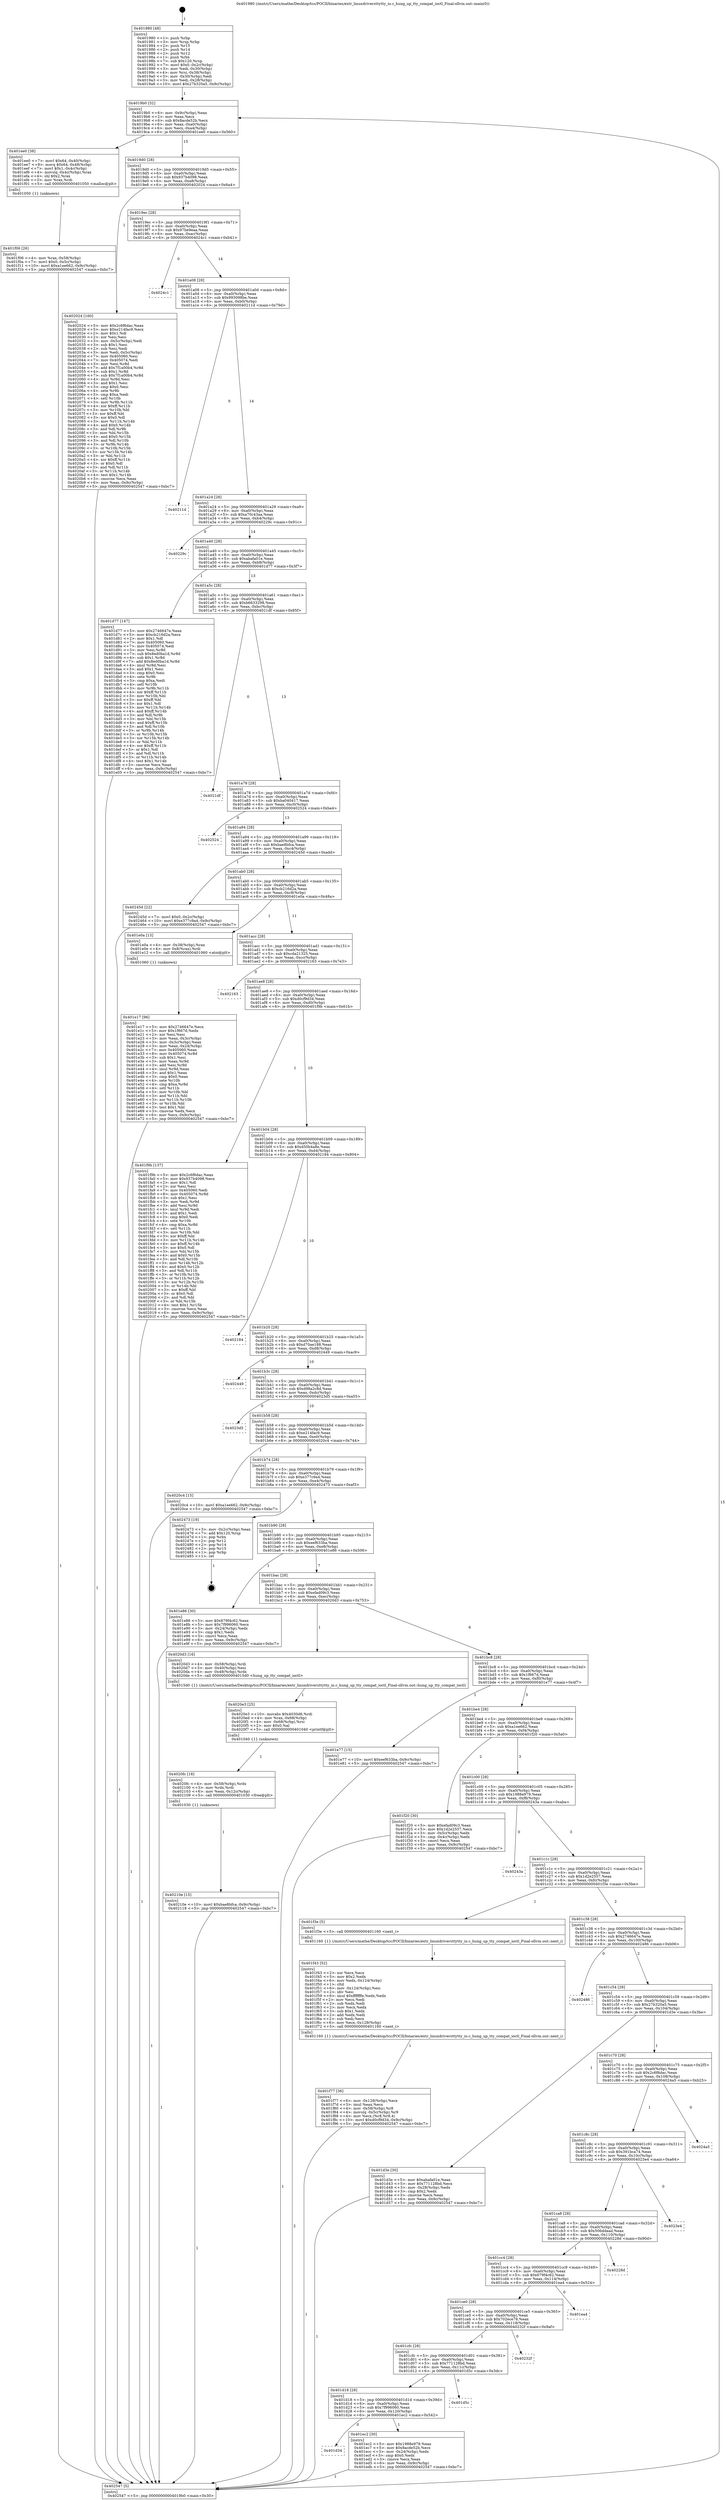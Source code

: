 digraph "0x401980" {
  label = "0x401980 (/mnt/c/Users/mathe/Desktop/tcc/POCII/binaries/extr_linuxdriversttytty_io.c_hung_up_tty_compat_ioctl_Final-ollvm.out::main(0))"
  labelloc = "t"
  node[shape=record]

  Entry [label="",width=0.3,height=0.3,shape=circle,fillcolor=black,style=filled]
  "0x4019b0" [label="{
     0x4019b0 [32]\l
     | [instrs]\l
     &nbsp;&nbsp;0x4019b0 \<+6\>: mov -0x9c(%rbp),%eax\l
     &nbsp;&nbsp;0x4019b6 \<+2\>: mov %eax,%ecx\l
     &nbsp;&nbsp;0x4019b8 \<+6\>: sub $0x8acde52b,%ecx\l
     &nbsp;&nbsp;0x4019be \<+6\>: mov %eax,-0xa0(%rbp)\l
     &nbsp;&nbsp;0x4019c4 \<+6\>: mov %ecx,-0xa4(%rbp)\l
     &nbsp;&nbsp;0x4019ca \<+6\>: je 0000000000401ee0 \<main+0x560\>\l
  }"]
  "0x401ee0" [label="{
     0x401ee0 [38]\l
     | [instrs]\l
     &nbsp;&nbsp;0x401ee0 \<+7\>: movl $0x64,-0x40(%rbp)\l
     &nbsp;&nbsp;0x401ee7 \<+8\>: movq $0x64,-0x48(%rbp)\l
     &nbsp;&nbsp;0x401eef \<+7\>: movl $0x1,-0x4c(%rbp)\l
     &nbsp;&nbsp;0x401ef6 \<+4\>: movslq -0x4c(%rbp),%rax\l
     &nbsp;&nbsp;0x401efa \<+4\>: shl $0x2,%rax\l
     &nbsp;&nbsp;0x401efe \<+3\>: mov %rax,%rdi\l
     &nbsp;&nbsp;0x401f01 \<+5\>: call 0000000000401050 \<malloc@plt\>\l
     | [calls]\l
     &nbsp;&nbsp;0x401050 \{1\} (unknown)\l
  }"]
  "0x4019d0" [label="{
     0x4019d0 [28]\l
     | [instrs]\l
     &nbsp;&nbsp;0x4019d0 \<+5\>: jmp 00000000004019d5 \<main+0x55\>\l
     &nbsp;&nbsp;0x4019d5 \<+6\>: mov -0xa0(%rbp),%eax\l
     &nbsp;&nbsp;0x4019db \<+5\>: sub $0x937b4098,%eax\l
     &nbsp;&nbsp;0x4019e0 \<+6\>: mov %eax,-0xa8(%rbp)\l
     &nbsp;&nbsp;0x4019e6 \<+6\>: je 0000000000402024 \<main+0x6a4\>\l
  }"]
  Exit [label="",width=0.3,height=0.3,shape=circle,fillcolor=black,style=filled,peripheries=2]
  "0x402024" [label="{
     0x402024 [160]\l
     | [instrs]\l
     &nbsp;&nbsp;0x402024 \<+5\>: mov $0x2c6f6dac,%eax\l
     &nbsp;&nbsp;0x402029 \<+5\>: mov $0xe214fac9,%ecx\l
     &nbsp;&nbsp;0x40202e \<+2\>: mov $0x1,%dl\l
     &nbsp;&nbsp;0x402030 \<+2\>: xor %esi,%esi\l
     &nbsp;&nbsp;0x402032 \<+3\>: mov -0x5c(%rbp),%edi\l
     &nbsp;&nbsp;0x402035 \<+3\>: sub $0x1,%esi\l
     &nbsp;&nbsp;0x402038 \<+2\>: sub %esi,%edi\l
     &nbsp;&nbsp;0x40203a \<+3\>: mov %edi,-0x5c(%rbp)\l
     &nbsp;&nbsp;0x40203d \<+7\>: mov 0x405060,%esi\l
     &nbsp;&nbsp;0x402044 \<+7\>: mov 0x405074,%edi\l
     &nbsp;&nbsp;0x40204b \<+3\>: mov %esi,%r8d\l
     &nbsp;&nbsp;0x40204e \<+7\>: add $0x7f1a00b4,%r8d\l
     &nbsp;&nbsp;0x402055 \<+4\>: sub $0x1,%r8d\l
     &nbsp;&nbsp;0x402059 \<+7\>: sub $0x7f1a00b4,%r8d\l
     &nbsp;&nbsp;0x402060 \<+4\>: imul %r8d,%esi\l
     &nbsp;&nbsp;0x402064 \<+3\>: and $0x1,%esi\l
     &nbsp;&nbsp;0x402067 \<+3\>: cmp $0x0,%esi\l
     &nbsp;&nbsp;0x40206a \<+4\>: sete %r9b\l
     &nbsp;&nbsp;0x40206e \<+3\>: cmp $0xa,%edi\l
     &nbsp;&nbsp;0x402071 \<+4\>: setl %r10b\l
     &nbsp;&nbsp;0x402075 \<+3\>: mov %r9b,%r11b\l
     &nbsp;&nbsp;0x402078 \<+4\>: xor $0xff,%r11b\l
     &nbsp;&nbsp;0x40207c \<+3\>: mov %r10b,%bl\l
     &nbsp;&nbsp;0x40207f \<+3\>: xor $0xff,%bl\l
     &nbsp;&nbsp;0x402082 \<+3\>: xor $0x0,%dl\l
     &nbsp;&nbsp;0x402085 \<+3\>: mov %r11b,%r14b\l
     &nbsp;&nbsp;0x402088 \<+4\>: and $0x0,%r14b\l
     &nbsp;&nbsp;0x40208c \<+3\>: and %dl,%r9b\l
     &nbsp;&nbsp;0x40208f \<+3\>: mov %bl,%r15b\l
     &nbsp;&nbsp;0x402092 \<+4\>: and $0x0,%r15b\l
     &nbsp;&nbsp;0x402096 \<+3\>: and %dl,%r10b\l
     &nbsp;&nbsp;0x402099 \<+3\>: or %r9b,%r14b\l
     &nbsp;&nbsp;0x40209c \<+3\>: or %r10b,%r15b\l
     &nbsp;&nbsp;0x40209f \<+3\>: xor %r15b,%r14b\l
     &nbsp;&nbsp;0x4020a2 \<+3\>: or %bl,%r11b\l
     &nbsp;&nbsp;0x4020a5 \<+4\>: xor $0xff,%r11b\l
     &nbsp;&nbsp;0x4020a9 \<+3\>: or $0x0,%dl\l
     &nbsp;&nbsp;0x4020ac \<+3\>: and %dl,%r11b\l
     &nbsp;&nbsp;0x4020af \<+3\>: or %r11b,%r14b\l
     &nbsp;&nbsp;0x4020b2 \<+4\>: test $0x1,%r14b\l
     &nbsp;&nbsp;0x4020b6 \<+3\>: cmovne %ecx,%eax\l
     &nbsp;&nbsp;0x4020b9 \<+6\>: mov %eax,-0x9c(%rbp)\l
     &nbsp;&nbsp;0x4020bf \<+5\>: jmp 0000000000402547 \<main+0xbc7\>\l
  }"]
  "0x4019ec" [label="{
     0x4019ec [28]\l
     | [instrs]\l
     &nbsp;&nbsp;0x4019ec \<+5\>: jmp 00000000004019f1 \<main+0x71\>\l
     &nbsp;&nbsp;0x4019f1 \<+6\>: mov -0xa0(%rbp),%eax\l
     &nbsp;&nbsp;0x4019f7 \<+5\>: sub $0x97be9eaa,%eax\l
     &nbsp;&nbsp;0x4019fc \<+6\>: mov %eax,-0xac(%rbp)\l
     &nbsp;&nbsp;0x401a02 \<+6\>: je 00000000004024c1 \<main+0xb41\>\l
  }"]
  "0x40210e" [label="{
     0x40210e [15]\l
     | [instrs]\l
     &nbsp;&nbsp;0x40210e \<+10\>: movl $0xbae8bfca,-0x9c(%rbp)\l
     &nbsp;&nbsp;0x402118 \<+5\>: jmp 0000000000402547 \<main+0xbc7\>\l
  }"]
  "0x4024c1" [label="{
     0x4024c1\l
  }", style=dashed]
  "0x401a08" [label="{
     0x401a08 [28]\l
     | [instrs]\l
     &nbsp;&nbsp;0x401a08 \<+5\>: jmp 0000000000401a0d \<main+0x8d\>\l
     &nbsp;&nbsp;0x401a0d \<+6\>: mov -0xa0(%rbp),%eax\l
     &nbsp;&nbsp;0x401a13 \<+5\>: sub $0x993098be,%eax\l
     &nbsp;&nbsp;0x401a18 \<+6\>: mov %eax,-0xb0(%rbp)\l
     &nbsp;&nbsp;0x401a1e \<+6\>: je 000000000040211d \<main+0x79d\>\l
  }"]
  "0x4020fc" [label="{
     0x4020fc [18]\l
     | [instrs]\l
     &nbsp;&nbsp;0x4020fc \<+4\>: mov -0x58(%rbp),%rdx\l
     &nbsp;&nbsp;0x402100 \<+3\>: mov %rdx,%rdi\l
     &nbsp;&nbsp;0x402103 \<+6\>: mov %eax,-0x12c(%rbp)\l
     &nbsp;&nbsp;0x402109 \<+5\>: call 0000000000401030 \<free@plt\>\l
     | [calls]\l
     &nbsp;&nbsp;0x401030 \{1\} (unknown)\l
  }"]
  "0x40211d" [label="{
     0x40211d\l
  }", style=dashed]
  "0x401a24" [label="{
     0x401a24 [28]\l
     | [instrs]\l
     &nbsp;&nbsp;0x401a24 \<+5\>: jmp 0000000000401a29 \<main+0xa9\>\l
     &nbsp;&nbsp;0x401a29 \<+6\>: mov -0xa0(%rbp),%eax\l
     &nbsp;&nbsp;0x401a2f \<+5\>: sub $0xa70c43aa,%eax\l
     &nbsp;&nbsp;0x401a34 \<+6\>: mov %eax,-0xb4(%rbp)\l
     &nbsp;&nbsp;0x401a3a \<+6\>: je 000000000040229c \<main+0x91c\>\l
  }"]
  "0x4020e3" [label="{
     0x4020e3 [25]\l
     | [instrs]\l
     &nbsp;&nbsp;0x4020e3 \<+10\>: movabs $0x4030d6,%rdi\l
     &nbsp;&nbsp;0x4020ed \<+4\>: mov %rax,-0x68(%rbp)\l
     &nbsp;&nbsp;0x4020f1 \<+4\>: mov -0x68(%rbp),%rsi\l
     &nbsp;&nbsp;0x4020f5 \<+2\>: mov $0x0,%al\l
     &nbsp;&nbsp;0x4020f7 \<+5\>: call 0000000000401040 \<printf@plt\>\l
     | [calls]\l
     &nbsp;&nbsp;0x401040 \{1\} (unknown)\l
  }"]
  "0x40229c" [label="{
     0x40229c\l
  }", style=dashed]
  "0x401a40" [label="{
     0x401a40 [28]\l
     | [instrs]\l
     &nbsp;&nbsp;0x401a40 \<+5\>: jmp 0000000000401a45 \<main+0xc5\>\l
     &nbsp;&nbsp;0x401a45 \<+6\>: mov -0xa0(%rbp),%eax\l
     &nbsp;&nbsp;0x401a4b \<+5\>: sub $0xabafa01e,%eax\l
     &nbsp;&nbsp;0x401a50 \<+6\>: mov %eax,-0xb8(%rbp)\l
     &nbsp;&nbsp;0x401a56 \<+6\>: je 0000000000401d77 \<main+0x3f7\>\l
  }"]
  "0x401f77" [label="{
     0x401f77 [36]\l
     | [instrs]\l
     &nbsp;&nbsp;0x401f77 \<+6\>: mov -0x128(%rbp),%ecx\l
     &nbsp;&nbsp;0x401f7d \<+3\>: imul %eax,%ecx\l
     &nbsp;&nbsp;0x401f80 \<+4\>: mov -0x58(%rbp),%r8\l
     &nbsp;&nbsp;0x401f84 \<+4\>: movslq -0x5c(%rbp),%r9\l
     &nbsp;&nbsp;0x401f88 \<+4\>: mov %ecx,(%r8,%r9,4)\l
     &nbsp;&nbsp;0x401f8c \<+10\>: movl $0xd0cf9d34,-0x9c(%rbp)\l
     &nbsp;&nbsp;0x401f96 \<+5\>: jmp 0000000000402547 \<main+0xbc7\>\l
  }"]
  "0x401d77" [label="{
     0x401d77 [147]\l
     | [instrs]\l
     &nbsp;&nbsp;0x401d77 \<+5\>: mov $0x2746647e,%eax\l
     &nbsp;&nbsp;0x401d7c \<+5\>: mov $0xcb216d2a,%ecx\l
     &nbsp;&nbsp;0x401d81 \<+2\>: mov $0x1,%dl\l
     &nbsp;&nbsp;0x401d83 \<+7\>: mov 0x405060,%esi\l
     &nbsp;&nbsp;0x401d8a \<+7\>: mov 0x405074,%edi\l
     &nbsp;&nbsp;0x401d91 \<+3\>: mov %esi,%r8d\l
     &nbsp;&nbsp;0x401d94 \<+7\>: sub $0x8ed0ba1d,%r8d\l
     &nbsp;&nbsp;0x401d9b \<+4\>: sub $0x1,%r8d\l
     &nbsp;&nbsp;0x401d9f \<+7\>: add $0x8ed0ba1d,%r8d\l
     &nbsp;&nbsp;0x401da6 \<+4\>: imul %r8d,%esi\l
     &nbsp;&nbsp;0x401daa \<+3\>: and $0x1,%esi\l
     &nbsp;&nbsp;0x401dad \<+3\>: cmp $0x0,%esi\l
     &nbsp;&nbsp;0x401db0 \<+4\>: sete %r9b\l
     &nbsp;&nbsp;0x401db4 \<+3\>: cmp $0xa,%edi\l
     &nbsp;&nbsp;0x401db7 \<+4\>: setl %r10b\l
     &nbsp;&nbsp;0x401dbb \<+3\>: mov %r9b,%r11b\l
     &nbsp;&nbsp;0x401dbe \<+4\>: xor $0xff,%r11b\l
     &nbsp;&nbsp;0x401dc2 \<+3\>: mov %r10b,%bl\l
     &nbsp;&nbsp;0x401dc5 \<+3\>: xor $0xff,%bl\l
     &nbsp;&nbsp;0x401dc8 \<+3\>: xor $0x1,%dl\l
     &nbsp;&nbsp;0x401dcb \<+3\>: mov %r11b,%r14b\l
     &nbsp;&nbsp;0x401dce \<+4\>: and $0xff,%r14b\l
     &nbsp;&nbsp;0x401dd2 \<+3\>: and %dl,%r9b\l
     &nbsp;&nbsp;0x401dd5 \<+3\>: mov %bl,%r15b\l
     &nbsp;&nbsp;0x401dd8 \<+4\>: and $0xff,%r15b\l
     &nbsp;&nbsp;0x401ddc \<+3\>: and %dl,%r10b\l
     &nbsp;&nbsp;0x401ddf \<+3\>: or %r9b,%r14b\l
     &nbsp;&nbsp;0x401de2 \<+3\>: or %r10b,%r15b\l
     &nbsp;&nbsp;0x401de5 \<+3\>: xor %r15b,%r14b\l
     &nbsp;&nbsp;0x401de8 \<+3\>: or %bl,%r11b\l
     &nbsp;&nbsp;0x401deb \<+4\>: xor $0xff,%r11b\l
     &nbsp;&nbsp;0x401def \<+3\>: or $0x1,%dl\l
     &nbsp;&nbsp;0x401df2 \<+3\>: and %dl,%r11b\l
     &nbsp;&nbsp;0x401df5 \<+3\>: or %r11b,%r14b\l
     &nbsp;&nbsp;0x401df8 \<+4\>: test $0x1,%r14b\l
     &nbsp;&nbsp;0x401dfc \<+3\>: cmovne %ecx,%eax\l
     &nbsp;&nbsp;0x401dff \<+6\>: mov %eax,-0x9c(%rbp)\l
     &nbsp;&nbsp;0x401e05 \<+5\>: jmp 0000000000402547 \<main+0xbc7\>\l
  }"]
  "0x401a5c" [label="{
     0x401a5c [28]\l
     | [instrs]\l
     &nbsp;&nbsp;0x401a5c \<+5\>: jmp 0000000000401a61 \<main+0xe1\>\l
     &nbsp;&nbsp;0x401a61 \<+6\>: mov -0xa0(%rbp),%eax\l
     &nbsp;&nbsp;0x401a67 \<+5\>: sub $0xb6633298,%eax\l
     &nbsp;&nbsp;0x401a6c \<+6\>: mov %eax,-0xbc(%rbp)\l
     &nbsp;&nbsp;0x401a72 \<+6\>: je 00000000004021df \<main+0x85f\>\l
  }"]
  "0x401f43" [label="{
     0x401f43 [52]\l
     | [instrs]\l
     &nbsp;&nbsp;0x401f43 \<+2\>: xor %ecx,%ecx\l
     &nbsp;&nbsp;0x401f45 \<+5\>: mov $0x2,%edx\l
     &nbsp;&nbsp;0x401f4a \<+6\>: mov %edx,-0x124(%rbp)\l
     &nbsp;&nbsp;0x401f50 \<+1\>: cltd\l
     &nbsp;&nbsp;0x401f51 \<+6\>: mov -0x124(%rbp),%esi\l
     &nbsp;&nbsp;0x401f57 \<+2\>: idiv %esi\l
     &nbsp;&nbsp;0x401f59 \<+6\>: imul $0xfffffffe,%edx,%edx\l
     &nbsp;&nbsp;0x401f5f \<+2\>: mov %ecx,%edi\l
     &nbsp;&nbsp;0x401f61 \<+2\>: sub %edx,%edi\l
     &nbsp;&nbsp;0x401f63 \<+2\>: mov %ecx,%edx\l
     &nbsp;&nbsp;0x401f65 \<+3\>: sub $0x1,%edx\l
     &nbsp;&nbsp;0x401f68 \<+2\>: add %edx,%edi\l
     &nbsp;&nbsp;0x401f6a \<+2\>: sub %edi,%ecx\l
     &nbsp;&nbsp;0x401f6c \<+6\>: mov %ecx,-0x128(%rbp)\l
     &nbsp;&nbsp;0x401f72 \<+5\>: call 0000000000401160 \<next_i\>\l
     | [calls]\l
     &nbsp;&nbsp;0x401160 \{1\} (/mnt/c/Users/mathe/Desktop/tcc/POCII/binaries/extr_linuxdriversttytty_io.c_hung_up_tty_compat_ioctl_Final-ollvm.out::next_i)\l
  }"]
  "0x4021df" [label="{
     0x4021df\l
  }", style=dashed]
  "0x401a78" [label="{
     0x401a78 [28]\l
     | [instrs]\l
     &nbsp;&nbsp;0x401a78 \<+5\>: jmp 0000000000401a7d \<main+0xfd\>\l
     &nbsp;&nbsp;0x401a7d \<+6\>: mov -0xa0(%rbp),%eax\l
     &nbsp;&nbsp;0x401a83 \<+5\>: sub $0xba040417,%eax\l
     &nbsp;&nbsp;0x401a88 \<+6\>: mov %eax,-0xc0(%rbp)\l
     &nbsp;&nbsp;0x401a8e \<+6\>: je 0000000000402524 \<main+0xba4\>\l
  }"]
  "0x401f06" [label="{
     0x401f06 [26]\l
     | [instrs]\l
     &nbsp;&nbsp;0x401f06 \<+4\>: mov %rax,-0x58(%rbp)\l
     &nbsp;&nbsp;0x401f0a \<+7\>: movl $0x0,-0x5c(%rbp)\l
     &nbsp;&nbsp;0x401f11 \<+10\>: movl $0xa1ee662,-0x9c(%rbp)\l
     &nbsp;&nbsp;0x401f1b \<+5\>: jmp 0000000000402547 \<main+0xbc7\>\l
  }"]
  "0x402524" [label="{
     0x402524\l
  }", style=dashed]
  "0x401a94" [label="{
     0x401a94 [28]\l
     | [instrs]\l
     &nbsp;&nbsp;0x401a94 \<+5\>: jmp 0000000000401a99 \<main+0x119\>\l
     &nbsp;&nbsp;0x401a99 \<+6\>: mov -0xa0(%rbp),%eax\l
     &nbsp;&nbsp;0x401a9f \<+5\>: sub $0xbae8bfca,%eax\l
     &nbsp;&nbsp;0x401aa4 \<+6\>: mov %eax,-0xc4(%rbp)\l
     &nbsp;&nbsp;0x401aaa \<+6\>: je 000000000040245d \<main+0xadd\>\l
  }"]
  "0x401d34" [label="{
     0x401d34\l
  }", style=dashed]
  "0x40245d" [label="{
     0x40245d [22]\l
     | [instrs]\l
     &nbsp;&nbsp;0x40245d \<+7\>: movl $0x0,-0x2c(%rbp)\l
     &nbsp;&nbsp;0x402464 \<+10\>: movl $0xe377c9a4,-0x9c(%rbp)\l
     &nbsp;&nbsp;0x40246e \<+5\>: jmp 0000000000402547 \<main+0xbc7\>\l
  }"]
  "0x401ab0" [label="{
     0x401ab0 [28]\l
     | [instrs]\l
     &nbsp;&nbsp;0x401ab0 \<+5\>: jmp 0000000000401ab5 \<main+0x135\>\l
     &nbsp;&nbsp;0x401ab5 \<+6\>: mov -0xa0(%rbp),%eax\l
     &nbsp;&nbsp;0x401abb \<+5\>: sub $0xcb216d2a,%eax\l
     &nbsp;&nbsp;0x401ac0 \<+6\>: mov %eax,-0xc8(%rbp)\l
     &nbsp;&nbsp;0x401ac6 \<+6\>: je 0000000000401e0a \<main+0x48a\>\l
  }"]
  "0x401ec2" [label="{
     0x401ec2 [30]\l
     | [instrs]\l
     &nbsp;&nbsp;0x401ec2 \<+5\>: mov $0x1988e979,%eax\l
     &nbsp;&nbsp;0x401ec7 \<+5\>: mov $0x8acde52b,%ecx\l
     &nbsp;&nbsp;0x401ecc \<+3\>: mov -0x24(%rbp),%edx\l
     &nbsp;&nbsp;0x401ecf \<+3\>: cmp $0x0,%edx\l
     &nbsp;&nbsp;0x401ed2 \<+3\>: cmove %ecx,%eax\l
     &nbsp;&nbsp;0x401ed5 \<+6\>: mov %eax,-0x9c(%rbp)\l
     &nbsp;&nbsp;0x401edb \<+5\>: jmp 0000000000402547 \<main+0xbc7\>\l
  }"]
  "0x401e0a" [label="{
     0x401e0a [13]\l
     | [instrs]\l
     &nbsp;&nbsp;0x401e0a \<+4\>: mov -0x38(%rbp),%rax\l
     &nbsp;&nbsp;0x401e0e \<+4\>: mov 0x8(%rax),%rdi\l
     &nbsp;&nbsp;0x401e12 \<+5\>: call 0000000000401060 \<atoi@plt\>\l
     | [calls]\l
     &nbsp;&nbsp;0x401060 \{1\} (unknown)\l
  }"]
  "0x401acc" [label="{
     0x401acc [28]\l
     | [instrs]\l
     &nbsp;&nbsp;0x401acc \<+5\>: jmp 0000000000401ad1 \<main+0x151\>\l
     &nbsp;&nbsp;0x401ad1 \<+6\>: mov -0xa0(%rbp),%eax\l
     &nbsp;&nbsp;0x401ad7 \<+5\>: sub $0xcda21325,%eax\l
     &nbsp;&nbsp;0x401adc \<+6\>: mov %eax,-0xcc(%rbp)\l
     &nbsp;&nbsp;0x401ae2 \<+6\>: je 0000000000402163 \<main+0x7e3\>\l
  }"]
  "0x401d18" [label="{
     0x401d18 [28]\l
     | [instrs]\l
     &nbsp;&nbsp;0x401d18 \<+5\>: jmp 0000000000401d1d \<main+0x39d\>\l
     &nbsp;&nbsp;0x401d1d \<+6\>: mov -0xa0(%rbp),%eax\l
     &nbsp;&nbsp;0x401d23 \<+5\>: sub $0x7f996060,%eax\l
     &nbsp;&nbsp;0x401d28 \<+6\>: mov %eax,-0x120(%rbp)\l
     &nbsp;&nbsp;0x401d2e \<+6\>: je 0000000000401ec2 \<main+0x542\>\l
  }"]
  "0x402163" [label="{
     0x402163\l
  }", style=dashed]
  "0x401ae8" [label="{
     0x401ae8 [28]\l
     | [instrs]\l
     &nbsp;&nbsp;0x401ae8 \<+5\>: jmp 0000000000401aed \<main+0x16d\>\l
     &nbsp;&nbsp;0x401aed \<+6\>: mov -0xa0(%rbp),%eax\l
     &nbsp;&nbsp;0x401af3 \<+5\>: sub $0xd0cf9d34,%eax\l
     &nbsp;&nbsp;0x401af8 \<+6\>: mov %eax,-0xd0(%rbp)\l
     &nbsp;&nbsp;0x401afe \<+6\>: je 0000000000401f9b \<main+0x61b\>\l
  }"]
  "0x401d5c" [label="{
     0x401d5c\l
  }", style=dashed]
  "0x401f9b" [label="{
     0x401f9b [137]\l
     | [instrs]\l
     &nbsp;&nbsp;0x401f9b \<+5\>: mov $0x2c6f6dac,%eax\l
     &nbsp;&nbsp;0x401fa0 \<+5\>: mov $0x937b4098,%ecx\l
     &nbsp;&nbsp;0x401fa5 \<+2\>: mov $0x1,%dl\l
     &nbsp;&nbsp;0x401fa7 \<+2\>: xor %esi,%esi\l
     &nbsp;&nbsp;0x401fa9 \<+7\>: mov 0x405060,%edi\l
     &nbsp;&nbsp;0x401fb0 \<+8\>: mov 0x405074,%r8d\l
     &nbsp;&nbsp;0x401fb8 \<+3\>: sub $0x1,%esi\l
     &nbsp;&nbsp;0x401fbb \<+3\>: mov %edi,%r9d\l
     &nbsp;&nbsp;0x401fbe \<+3\>: add %esi,%r9d\l
     &nbsp;&nbsp;0x401fc1 \<+4\>: imul %r9d,%edi\l
     &nbsp;&nbsp;0x401fc5 \<+3\>: and $0x1,%edi\l
     &nbsp;&nbsp;0x401fc8 \<+3\>: cmp $0x0,%edi\l
     &nbsp;&nbsp;0x401fcb \<+4\>: sete %r10b\l
     &nbsp;&nbsp;0x401fcf \<+4\>: cmp $0xa,%r8d\l
     &nbsp;&nbsp;0x401fd3 \<+4\>: setl %r11b\l
     &nbsp;&nbsp;0x401fd7 \<+3\>: mov %r10b,%bl\l
     &nbsp;&nbsp;0x401fda \<+3\>: xor $0xff,%bl\l
     &nbsp;&nbsp;0x401fdd \<+3\>: mov %r11b,%r14b\l
     &nbsp;&nbsp;0x401fe0 \<+4\>: xor $0xff,%r14b\l
     &nbsp;&nbsp;0x401fe4 \<+3\>: xor $0x0,%dl\l
     &nbsp;&nbsp;0x401fe7 \<+3\>: mov %bl,%r15b\l
     &nbsp;&nbsp;0x401fea \<+4\>: and $0x0,%r15b\l
     &nbsp;&nbsp;0x401fee \<+3\>: and %dl,%r10b\l
     &nbsp;&nbsp;0x401ff1 \<+3\>: mov %r14b,%r12b\l
     &nbsp;&nbsp;0x401ff4 \<+4\>: and $0x0,%r12b\l
     &nbsp;&nbsp;0x401ff8 \<+3\>: and %dl,%r11b\l
     &nbsp;&nbsp;0x401ffb \<+3\>: or %r10b,%r15b\l
     &nbsp;&nbsp;0x401ffe \<+3\>: or %r11b,%r12b\l
     &nbsp;&nbsp;0x402001 \<+3\>: xor %r12b,%r15b\l
     &nbsp;&nbsp;0x402004 \<+3\>: or %r14b,%bl\l
     &nbsp;&nbsp;0x402007 \<+3\>: xor $0xff,%bl\l
     &nbsp;&nbsp;0x40200a \<+3\>: or $0x0,%dl\l
     &nbsp;&nbsp;0x40200d \<+2\>: and %dl,%bl\l
     &nbsp;&nbsp;0x40200f \<+3\>: or %bl,%r15b\l
     &nbsp;&nbsp;0x402012 \<+4\>: test $0x1,%r15b\l
     &nbsp;&nbsp;0x402016 \<+3\>: cmovne %ecx,%eax\l
     &nbsp;&nbsp;0x402019 \<+6\>: mov %eax,-0x9c(%rbp)\l
     &nbsp;&nbsp;0x40201f \<+5\>: jmp 0000000000402547 \<main+0xbc7\>\l
  }"]
  "0x401b04" [label="{
     0x401b04 [28]\l
     | [instrs]\l
     &nbsp;&nbsp;0x401b04 \<+5\>: jmp 0000000000401b09 \<main+0x189\>\l
     &nbsp;&nbsp;0x401b09 \<+6\>: mov -0xa0(%rbp),%eax\l
     &nbsp;&nbsp;0x401b0f \<+5\>: sub $0xd50b4a8e,%eax\l
     &nbsp;&nbsp;0x401b14 \<+6\>: mov %eax,-0xd4(%rbp)\l
     &nbsp;&nbsp;0x401b1a \<+6\>: je 0000000000402184 \<main+0x804\>\l
  }"]
  "0x401cfc" [label="{
     0x401cfc [28]\l
     | [instrs]\l
     &nbsp;&nbsp;0x401cfc \<+5\>: jmp 0000000000401d01 \<main+0x381\>\l
     &nbsp;&nbsp;0x401d01 \<+6\>: mov -0xa0(%rbp),%eax\l
     &nbsp;&nbsp;0x401d07 \<+5\>: sub $0x771128bd,%eax\l
     &nbsp;&nbsp;0x401d0c \<+6\>: mov %eax,-0x11c(%rbp)\l
     &nbsp;&nbsp;0x401d12 \<+6\>: je 0000000000401d5c \<main+0x3dc\>\l
  }"]
  "0x402184" [label="{
     0x402184\l
  }", style=dashed]
  "0x401b20" [label="{
     0x401b20 [28]\l
     | [instrs]\l
     &nbsp;&nbsp;0x401b20 \<+5\>: jmp 0000000000401b25 \<main+0x1a5\>\l
     &nbsp;&nbsp;0x401b25 \<+6\>: mov -0xa0(%rbp),%eax\l
     &nbsp;&nbsp;0x401b2b \<+5\>: sub $0xd70ae188,%eax\l
     &nbsp;&nbsp;0x401b30 \<+6\>: mov %eax,-0xd8(%rbp)\l
     &nbsp;&nbsp;0x401b36 \<+6\>: je 0000000000402449 \<main+0xac9\>\l
  }"]
  "0x40232f" [label="{
     0x40232f\l
  }", style=dashed]
  "0x402449" [label="{
     0x402449\l
  }", style=dashed]
  "0x401b3c" [label="{
     0x401b3c [28]\l
     | [instrs]\l
     &nbsp;&nbsp;0x401b3c \<+5\>: jmp 0000000000401b41 \<main+0x1c1\>\l
     &nbsp;&nbsp;0x401b41 \<+6\>: mov -0xa0(%rbp),%eax\l
     &nbsp;&nbsp;0x401b47 \<+5\>: sub $0xd98a2c8d,%eax\l
     &nbsp;&nbsp;0x401b4c \<+6\>: mov %eax,-0xdc(%rbp)\l
     &nbsp;&nbsp;0x401b52 \<+6\>: je 00000000004023d5 \<main+0xa55\>\l
  }"]
  "0x401ce0" [label="{
     0x401ce0 [28]\l
     | [instrs]\l
     &nbsp;&nbsp;0x401ce0 \<+5\>: jmp 0000000000401ce5 \<main+0x365\>\l
     &nbsp;&nbsp;0x401ce5 \<+6\>: mov -0xa0(%rbp),%eax\l
     &nbsp;&nbsp;0x401ceb \<+5\>: sub $0x702ece78,%eax\l
     &nbsp;&nbsp;0x401cf0 \<+6\>: mov %eax,-0x118(%rbp)\l
     &nbsp;&nbsp;0x401cf6 \<+6\>: je 000000000040232f \<main+0x9af\>\l
  }"]
  "0x4023d5" [label="{
     0x4023d5\l
  }", style=dashed]
  "0x401b58" [label="{
     0x401b58 [28]\l
     | [instrs]\l
     &nbsp;&nbsp;0x401b58 \<+5\>: jmp 0000000000401b5d \<main+0x1dd\>\l
     &nbsp;&nbsp;0x401b5d \<+6\>: mov -0xa0(%rbp),%eax\l
     &nbsp;&nbsp;0x401b63 \<+5\>: sub $0xe214fac9,%eax\l
     &nbsp;&nbsp;0x401b68 \<+6\>: mov %eax,-0xe0(%rbp)\l
     &nbsp;&nbsp;0x401b6e \<+6\>: je 00000000004020c4 \<main+0x744\>\l
  }"]
  "0x401ea4" [label="{
     0x401ea4\l
  }", style=dashed]
  "0x4020c4" [label="{
     0x4020c4 [15]\l
     | [instrs]\l
     &nbsp;&nbsp;0x4020c4 \<+10\>: movl $0xa1ee662,-0x9c(%rbp)\l
     &nbsp;&nbsp;0x4020ce \<+5\>: jmp 0000000000402547 \<main+0xbc7\>\l
  }"]
  "0x401b74" [label="{
     0x401b74 [28]\l
     | [instrs]\l
     &nbsp;&nbsp;0x401b74 \<+5\>: jmp 0000000000401b79 \<main+0x1f9\>\l
     &nbsp;&nbsp;0x401b79 \<+6\>: mov -0xa0(%rbp),%eax\l
     &nbsp;&nbsp;0x401b7f \<+5\>: sub $0xe377c9a4,%eax\l
     &nbsp;&nbsp;0x401b84 \<+6\>: mov %eax,-0xe4(%rbp)\l
     &nbsp;&nbsp;0x401b8a \<+6\>: je 0000000000402473 \<main+0xaf3\>\l
  }"]
  "0x401cc4" [label="{
     0x401cc4 [28]\l
     | [instrs]\l
     &nbsp;&nbsp;0x401cc4 \<+5\>: jmp 0000000000401cc9 \<main+0x349\>\l
     &nbsp;&nbsp;0x401cc9 \<+6\>: mov -0xa0(%rbp),%eax\l
     &nbsp;&nbsp;0x401ccf \<+5\>: sub $0x679f4c62,%eax\l
     &nbsp;&nbsp;0x401cd4 \<+6\>: mov %eax,-0x114(%rbp)\l
     &nbsp;&nbsp;0x401cda \<+6\>: je 0000000000401ea4 \<main+0x524\>\l
  }"]
  "0x402473" [label="{
     0x402473 [19]\l
     | [instrs]\l
     &nbsp;&nbsp;0x402473 \<+3\>: mov -0x2c(%rbp),%eax\l
     &nbsp;&nbsp;0x402476 \<+7\>: add $0x120,%rsp\l
     &nbsp;&nbsp;0x40247d \<+1\>: pop %rbx\l
     &nbsp;&nbsp;0x40247e \<+2\>: pop %r12\l
     &nbsp;&nbsp;0x402480 \<+2\>: pop %r14\l
     &nbsp;&nbsp;0x402482 \<+2\>: pop %r15\l
     &nbsp;&nbsp;0x402484 \<+1\>: pop %rbp\l
     &nbsp;&nbsp;0x402485 \<+1\>: ret\l
  }"]
  "0x401b90" [label="{
     0x401b90 [28]\l
     | [instrs]\l
     &nbsp;&nbsp;0x401b90 \<+5\>: jmp 0000000000401b95 \<main+0x215\>\l
     &nbsp;&nbsp;0x401b95 \<+6\>: mov -0xa0(%rbp),%eax\l
     &nbsp;&nbsp;0x401b9b \<+5\>: sub $0xeef633ba,%eax\l
     &nbsp;&nbsp;0x401ba0 \<+6\>: mov %eax,-0xe8(%rbp)\l
     &nbsp;&nbsp;0x401ba6 \<+6\>: je 0000000000401e86 \<main+0x506\>\l
  }"]
  "0x40228d" [label="{
     0x40228d\l
  }", style=dashed]
  "0x401e86" [label="{
     0x401e86 [30]\l
     | [instrs]\l
     &nbsp;&nbsp;0x401e86 \<+5\>: mov $0x679f4c62,%eax\l
     &nbsp;&nbsp;0x401e8b \<+5\>: mov $0x7f996060,%ecx\l
     &nbsp;&nbsp;0x401e90 \<+3\>: mov -0x24(%rbp),%edx\l
     &nbsp;&nbsp;0x401e93 \<+3\>: cmp $0x1,%edx\l
     &nbsp;&nbsp;0x401e96 \<+3\>: cmovl %ecx,%eax\l
     &nbsp;&nbsp;0x401e99 \<+6\>: mov %eax,-0x9c(%rbp)\l
     &nbsp;&nbsp;0x401e9f \<+5\>: jmp 0000000000402547 \<main+0xbc7\>\l
  }"]
  "0x401bac" [label="{
     0x401bac [28]\l
     | [instrs]\l
     &nbsp;&nbsp;0x401bac \<+5\>: jmp 0000000000401bb1 \<main+0x231\>\l
     &nbsp;&nbsp;0x401bb1 \<+6\>: mov -0xa0(%rbp),%eax\l
     &nbsp;&nbsp;0x401bb7 \<+5\>: sub $0xefad09c3,%eax\l
     &nbsp;&nbsp;0x401bbc \<+6\>: mov %eax,-0xec(%rbp)\l
     &nbsp;&nbsp;0x401bc2 \<+6\>: je 00000000004020d3 \<main+0x753\>\l
  }"]
  "0x401ca8" [label="{
     0x401ca8 [28]\l
     | [instrs]\l
     &nbsp;&nbsp;0x401ca8 \<+5\>: jmp 0000000000401cad \<main+0x32d\>\l
     &nbsp;&nbsp;0x401cad \<+6\>: mov -0xa0(%rbp),%eax\l
     &nbsp;&nbsp;0x401cb3 \<+5\>: sub $0x506ddaad,%eax\l
     &nbsp;&nbsp;0x401cb8 \<+6\>: mov %eax,-0x110(%rbp)\l
     &nbsp;&nbsp;0x401cbe \<+6\>: je 000000000040228d \<main+0x90d\>\l
  }"]
  "0x4020d3" [label="{
     0x4020d3 [16]\l
     | [instrs]\l
     &nbsp;&nbsp;0x4020d3 \<+4\>: mov -0x58(%rbp),%rdi\l
     &nbsp;&nbsp;0x4020d7 \<+3\>: mov -0x40(%rbp),%esi\l
     &nbsp;&nbsp;0x4020da \<+4\>: mov -0x48(%rbp),%rdx\l
     &nbsp;&nbsp;0x4020de \<+5\>: call 00000000004015d0 \<hung_up_tty_compat_ioctl\>\l
     | [calls]\l
     &nbsp;&nbsp;0x4015d0 \{1\} (/mnt/c/Users/mathe/Desktop/tcc/POCII/binaries/extr_linuxdriversttytty_io.c_hung_up_tty_compat_ioctl_Final-ollvm.out::hung_up_tty_compat_ioctl)\l
  }"]
  "0x401bc8" [label="{
     0x401bc8 [28]\l
     | [instrs]\l
     &nbsp;&nbsp;0x401bc8 \<+5\>: jmp 0000000000401bcd \<main+0x24d\>\l
     &nbsp;&nbsp;0x401bcd \<+6\>: mov -0xa0(%rbp),%eax\l
     &nbsp;&nbsp;0x401bd3 \<+5\>: sub $0x1f667d,%eax\l
     &nbsp;&nbsp;0x401bd8 \<+6\>: mov %eax,-0xf0(%rbp)\l
     &nbsp;&nbsp;0x401bde \<+6\>: je 0000000000401e77 \<main+0x4f7\>\l
  }"]
  "0x4023e4" [label="{
     0x4023e4\l
  }", style=dashed]
  "0x401e77" [label="{
     0x401e77 [15]\l
     | [instrs]\l
     &nbsp;&nbsp;0x401e77 \<+10\>: movl $0xeef633ba,-0x9c(%rbp)\l
     &nbsp;&nbsp;0x401e81 \<+5\>: jmp 0000000000402547 \<main+0xbc7\>\l
  }"]
  "0x401be4" [label="{
     0x401be4 [28]\l
     | [instrs]\l
     &nbsp;&nbsp;0x401be4 \<+5\>: jmp 0000000000401be9 \<main+0x269\>\l
     &nbsp;&nbsp;0x401be9 \<+6\>: mov -0xa0(%rbp),%eax\l
     &nbsp;&nbsp;0x401bef \<+5\>: sub $0xa1ee662,%eax\l
     &nbsp;&nbsp;0x401bf4 \<+6\>: mov %eax,-0xf4(%rbp)\l
     &nbsp;&nbsp;0x401bfa \<+6\>: je 0000000000401f20 \<main+0x5a0\>\l
  }"]
  "0x401c8c" [label="{
     0x401c8c [28]\l
     | [instrs]\l
     &nbsp;&nbsp;0x401c8c \<+5\>: jmp 0000000000401c91 \<main+0x311\>\l
     &nbsp;&nbsp;0x401c91 \<+6\>: mov -0xa0(%rbp),%eax\l
     &nbsp;&nbsp;0x401c97 \<+5\>: sub $0x391bca74,%eax\l
     &nbsp;&nbsp;0x401c9c \<+6\>: mov %eax,-0x10c(%rbp)\l
     &nbsp;&nbsp;0x401ca2 \<+6\>: je 00000000004023e4 \<main+0xa64\>\l
  }"]
  "0x401f20" [label="{
     0x401f20 [30]\l
     | [instrs]\l
     &nbsp;&nbsp;0x401f20 \<+5\>: mov $0xefad09c3,%eax\l
     &nbsp;&nbsp;0x401f25 \<+5\>: mov $0x1d2e2557,%ecx\l
     &nbsp;&nbsp;0x401f2a \<+3\>: mov -0x5c(%rbp),%edx\l
     &nbsp;&nbsp;0x401f2d \<+3\>: cmp -0x4c(%rbp),%edx\l
     &nbsp;&nbsp;0x401f30 \<+3\>: cmovl %ecx,%eax\l
     &nbsp;&nbsp;0x401f33 \<+6\>: mov %eax,-0x9c(%rbp)\l
     &nbsp;&nbsp;0x401f39 \<+5\>: jmp 0000000000402547 \<main+0xbc7\>\l
  }"]
  "0x401c00" [label="{
     0x401c00 [28]\l
     | [instrs]\l
     &nbsp;&nbsp;0x401c00 \<+5\>: jmp 0000000000401c05 \<main+0x285\>\l
     &nbsp;&nbsp;0x401c05 \<+6\>: mov -0xa0(%rbp),%eax\l
     &nbsp;&nbsp;0x401c0b \<+5\>: sub $0x1988e979,%eax\l
     &nbsp;&nbsp;0x401c10 \<+6\>: mov %eax,-0xf8(%rbp)\l
     &nbsp;&nbsp;0x401c16 \<+6\>: je 000000000040243a \<main+0xaba\>\l
  }"]
  "0x4024a5" [label="{
     0x4024a5\l
  }", style=dashed]
  "0x40243a" [label="{
     0x40243a\l
  }", style=dashed]
  "0x401c1c" [label="{
     0x401c1c [28]\l
     | [instrs]\l
     &nbsp;&nbsp;0x401c1c \<+5\>: jmp 0000000000401c21 \<main+0x2a1\>\l
     &nbsp;&nbsp;0x401c21 \<+6\>: mov -0xa0(%rbp),%eax\l
     &nbsp;&nbsp;0x401c27 \<+5\>: sub $0x1d2e2557,%eax\l
     &nbsp;&nbsp;0x401c2c \<+6\>: mov %eax,-0xfc(%rbp)\l
     &nbsp;&nbsp;0x401c32 \<+6\>: je 0000000000401f3e \<main+0x5be\>\l
  }"]
  "0x401e17" [label="{
     0x401e17 [96]\l
     | [instrs]\l
     &nbsp;&nbsp;0x401e17 \<+5\>: mov $0x2746647e,%ecx\l
     &nbsp;&nbsp;0x401e1c \<+5\>: mov $0x1f667d,%edx\l
     &nbsp;&nbsp;0x401e21 \<+2\>: xor %esi,%esi\l
     &nbsp;&nbsp;0x401e23 \<+3\>: mov %eax,-0x3c(%rbp)\l
     &nbsp;&nbsp;0x401e26 \<+3\>: mov -0x3c(%rbp),%eax\l
     &nbsp;&nbsp;0x401e29 \<+3\>: mov %eax,-0x24(%rbp)\l
     &nbsp;&nbsp;0x401e2c \<+7\>: mov 0x405060,%eax\l
     &nbsp;&nbsp;0x401e33 \<+8\>: mov 0x405074,%r8d\l
     &nbsp;&nbsp;0x401e3b \<+3\>: sub $0x1,%esi\l
     &nbsp;&nbsp;0x401e3e \<+3\>: mov %eax,%r9d\l
     &nbsp;&nbsp;0x401e41 \<+3\>: add %esi,%r9d\l
     &nbsp;&nbsp;0x401e44 \<+4\>: imul %r9d,%eax\l
     &nbsp;&nbsp;0x401e48 \<+3\>: and $0x1,%eax\l
     &nbsp;&nbsp;0x401e4b \<+3\>: cmp $0x0,%eax\l
     &nbsp;&nbsp;0x401e4e \<+4\>: sete %r10b\l
     &nbsp;&nbsp;0x401e52 \<+4\>: cmp $0xa,%r8d\l
     &nbsp;&nbsp;0x401e56 \<+4\>: setl %r11b\l
     &nbsp;&nbsp;0x401e5a \<+3\>: mov %r10b,%bl\l
     &nbsp;&nbsp;0x401e5d \<+3\>: and %r11b,%bl\l
     &nbsp;&nbsp;0x401e60 \<+3\>: xor %r11b,%r10b\l
     &nbsp;&nbsp;0x401e63 \<+3\>: or %r10b,%bl\l
     &nbsp;&nbsp;0x401e66 \<+3\>: test $0x1,%bl\l
     &nbsp;&nbsp;0x401e69 \<+3\>: cmovne %edx,%ecx\l
     &nbsp;&nbsp;0x401e6c \<+6\>: mov %ecx,-0x9c(%rbp)\l
     &nbsp;&nbsp;0x401e72 \<+5\>: jmp 0000000000402547 \<main+0xbc7\>\l
  }"]
  "0x401f3e" [label="{
     0x401f3e [5]\l
     | [instrs]\l
     &nbsp;&nbsp;0x401f3e \<+5\>: call 0000000000401160 \<next_i\>\l
     | [calls]\l
     &nbsp;&nbsp;0x401160 \{1\} (/mnt/c/Users/mathe/Desktop/tcc/POCII/binaries/extr_linuxdriversttytty_io.c_hung_up_tty_compat_ioctl_Final-ollvm.out::next_i)\l
  }"]
  "0x401c38" [label="{
     0x401c38 [28]\l
     | [instrs]\l
     &nbsp;&nbsp;0x401c38 \<+5\>: jmp 0000000000401c3d \<main+0x2bd\>\l
     &nbsp;&nbsp;0x401c3d \<+6\>: mov -0xa0(%rbp),%eax\l
     &nbsp;&nbsp;0x401c43 \<+5\>: sub $0x2746647e,%eax\l
     &nbsp;&nbsp;0x401c48 \<+6\>: mov %eax,-0x100(%rbp)\l
     &nbsp;&nbsp;0x401c4e \<+6\>: je 0000000000402486 \<main+0xb06\>\l
  }"]
  "0x401980" [label="{
     0x401980 [48]\l
     | [instrs]\l
     &nbsp;&nbsp;0x401980 \<+1\>: push %rbp\l
     &nbsp;&nbsp;0x401981 \<+3\>: mov %rsp,%rbp\l
     &nbsp;&nbsp;0x401984 \<+2\>: push %r15\l
     &nbsp;&nbsp;0x401986 \<+2\>: push %r14\l
     &nbsp;&nbsp;0x401988 \<+2\>: push %r12\l
     &nbsp;&nbsp;0x40198a \<+1\>: push %rbx\l
     &nbsp;&nbsp;0x40198b \<+7\>: sub $0x120,%rsp\l
     &nbsp;&nbsp;0x401992 \<+7\>: movl $0x0,-0x2c(%rbp)\l
     &nbsp;&nbsp;0x401999 \<+3\>: mov %edi,-0x30(%rbp)\l
     &nbsp;&nbsp;0x40199c \<+4\>: mov %rsi,-0x38(%rbp)\l
     &nbsp;&nbsp;0x4019a0 \<+3\>: mov -0x30(%rbp),%edi\l
     &nbsp;&nbsp;0x4019a3 \<+3\>: mov %edi,-0x28(%rbp)\l
     &nbsp;&nbsp;0x4019a6 \<+10\>: movl $0x27b320a5,-0x9c(%rbp)\l
  }"]
  "0x402486" [label="{
     0x402486\l
  }", style=dashed]
  "0x401c54" [label="{
     0x401c54 [28]\l
     | [instrs]\l
     &nbsp;&nbsp;0x401c54 \<+5\>: jmp 0000000000401c59 \<main+0x2d9\>\l
     &nbsp;&nbsp;0x401c59 \<+6\>: mov -0xa0(%rbp),%eax\l
     &nbsp;&nbsp;0x401c5f \<+5\>: sub $0x27b320a5,%eax\l
     &nbsp;&nbsp;0x401c64 \<+6\>: mov %eax,-0x104(%rbp)\l
     &nbsp;&nbsp;0x401c6a \<+6\>: je 0000000000401d3e \<main+0x3be\>\l
  }"]
  "0x402547" [label="{
     0x402547 [5]\l
     | [instrs]\l
     &nbsp;&nbsp;0x402547 \<+5\>: jmp 00000000004019b0 \<main+0x30\>\l
  }"]
  "0x401d3e" [label="{
     0x401d3e [30]\l
     | [instrs]\l
     &nbsp;&nbsp;0x401d3e \<+5\>: mov $0xabafa01e,%eax\l
     &nbsp;&nbsp;0x401d43 \<+5\>: mov $0x771128bd,%ecx\l
     &nbsp;&nbsp;0x401d48 \<+3\>: mov -0x28(%rbp),%edx\l
     &nbsp;&nbsp;0x401d4b \<+3\>: cmp $0x2,%edx\l
     &nbsp;&nbsp;0x401d4e \<+3\>: cmovne %ecx,%eax\l
     &nbsp;&nbsp;0x401d51 \<+6\>: mov %eax,-0x9c(%rbp)\l
     &nbsp;&nbsp;0x401d57 \<+5\>: jmp 0000000000402547 \<main+0xbc7\>\l
  }"]
  "0x401c70" [label="{
     0x401c70 [28]\l
     | [instrs]\l
     &nbsp;&nbsp;0x401c70 \<+5\>: jmp 0000000000401c75 \<main+0x2f5\>\l
     &nbsp;&nbsp;0x401c75 \<+6\>: mov -0xa0(%rbp),%eax\l
     &nbsp;&nbsp;0x401c7b \<+5\>: sub $0x2c6f6dac,%eax\l
     &nbsp;&nbsp;0x401c80 \<+6\>: mov %eax,-0x108(%rbp)\l
     &nbsp;&nbsp;0x401c86 \<+6\>: je 00000000004024a5 \<main+0xb25\>\l
  }"]
  Entry -> "0x401980" [label=" 1"]
  "0x4019b0" -> "0x401ee0" [label=" 1"]
  "0x4019b0" -> "0x4019d0" [label=" 15"]
  "0x402473" -> Exit [label=" 1"]
  "0x4019d0" -> "0x402024" [label=" 1"]
  "0x4019d0" -> "0x4019ec" [label=" 14"]
  "0x40245d" -> "0x402547" [label=" 1"]
  "0x4019ec" -> "0x4024c1" [label=" 0"]
  "0x4019ec" -> "0x401a08" [label=" 14"]
  "0x40210e" -> "0x402547" [label=" 1"]
  "0x401a08" -> "0x40211d" [label=" 0"]
  "0x401a08" -> "0x401a24" [label=" 14"]
  "0x4020fc" -> "0x40210e" [label=" 1"]
  "0x401a24" -> "0x40229c" [label=" 0"]
  "0x401a24" -> "0x401a40" [label=" 14"]
  "0x4020e3" -> "0x4020fc" [label=" 1"]
  "0x401a40" -> "0x401d77" [label=" 1"]
  "0x401a40" -> "0x401a5c" [label=" 13"]
  "0x4020d3" -> "0x4020e3" [label=" 1"]
  "0x401a5c" -> "0x4021df" [label=" 0"]
  "0x401a5c" -> "0x401a78" [label=" 13"]
  "0x4020c4" -> "0x402547" [label=" 1"]
  "0x401a78" -> "0x402524" [label=" 0"]
  "0x401a78" -> "0x401a94" [label=" 13"]
  "0x402024" -> "0x402547" [label=" 1"]
  "0x401a94" -> "0x40245d" [label=" 1"]
  "0x401a94" -> "0x401ab0" [label=" 12"]
  "0x401f9b" -> "0x402547" [label=" 1"]
  "0x401ab0" -> "0x401e0a" [label=" 1"]
  "0x401ab0" -> "0x401acc" [label=" 11"]
  "0x401f77" -> "0x402547" [label=" 1"]
  "0x401acc" -> "0x402163" [label=" 0"]
  "0x401acc" -> "0x401ae8" [label=" 11"]
  "0x401f3e" -> "0x401f43" [label=" 1"]
  "0x401ae8" -> "0x401f9b" [label=" 1"]
  "0x401ae8" -> "0x401b04" [label=" 10"]
  "0x401f20" -> "0x402547" [label=" 2"]
  "0x401b04" -> "0x402184" [label=" 0"]
  "0x401b04" -> "0x401b20" [label=" 10"]
  "0x401ee0" -> "0x401f06" [label=" 1"]
  "0x401b20" -> "0x402449" [label=" 0"]
  "0x401b20" -> "0x401b3c" [label=" 10"]
  "0x401ec2" -> "0x402547" [label=" 1"]
  "0x401b3c" -> "0x4023d5" [label=" 0"]
  "0x401b3c" -> "0x401b58" [label=" 10"]
  "0x401d18" -> "0x401ec2" [label=" 1"]
  "0x401b58" -> "0x4020c4" [label=" 1"]
  "0x401b58" -> "0x401b74" [label=" 9"]
  "0x401f43" -> "0x401f77" [label=" 1"]
  "0x401b74" -> "0x402473" [label=" 1"]
  "0x401b74" -> "0x401b90" [label=" 8"]
  "0x401cfc" -> "0x401d5c" [label=" 0"]
  "0x401b90" -> "0x401e86" [label=" 1"]
  "0x401b90" -> "0x401bac" [label=" 7"]
  "0x401f06" -> "0x402547" [label=" 1"]
  "0x401bac" -> "0x4020d3" [label=" 1"]
  "0x401bac" -> "0x401bc8" [label=" 6"]
  "0x401ce0" -> "0x40232f" [label=" 0"]
  "0x401bc8" -> "0x401e77" [label=" 1"]
  "0x401bc8" -> "0x401be4" [label=" 5"]
  "0x401d18" -> "0x401d34" [label=" 0"]
  "0x401be4" -> "0x401f20" [label=" 2"]
  "0x401be4" -> "0x401c00" [label=" 3"]
  "0x401cc4" -> "0x401ea4" [label=" 0"]
  "0x401c00" -> "0x40243a" [label=" 0"]
  "0x401c00" -> "0x401c1c" [label=" 3"]
  "0x401cfc" -> "0x401d18" [label=" 1"]
  "0x401c1c" -> "0x401f3e" [label=" 1"]
  "0x401c1c" -> "0x401c38" [label=" 2"]
  "0x401ca8" -> "0x40228d" [label=" 0"]
  "0x401c38" -> "0x402486" [label=" 0"]
  "0x401c38" -> "0x401c54" [label=" 2"]
  "0x401ce0" -> "0x401cfc" [label=" 1"]
  "0x401c54" -> "0x401d3e" [label=" 1"]
  "0x401c54" -> "0x401c70" [label=" 1"]
  "0x401d3e" -> "0x402547" [label=" 1"]
  "0x401980" -> "0x4019b0" [label=" 1"]
  "0x402547" -> "0x4019b0" [label=" 15"]
  "0x401d77" -> "0x402547" [label=" 1"]
  "0x401e0a" -> "0x401e17" [label=" 1"]
  "0x401e17" -> "0x402547" [label=" 1"]
  "0x401e77" -> "0x402547" [label=" 1"]
  "0x401e86" -> "0x402547" [label=" 1"]
  "0x401ca8" -> "0x401cc4" [label=" 1"]
  "0x401c70" -> "0x4024a5" [label=" 0"]
  "0x401c70" -> "0x401c8c" [label=" 1"]
  "0x401cc4" -> "0x401ce0" [label=" 1"]
  "0x401c8c" -> "0x4023e4" [label=" 0"]
  "0x401c8c" -> "0x401ca8" [label=" 1"]
}
